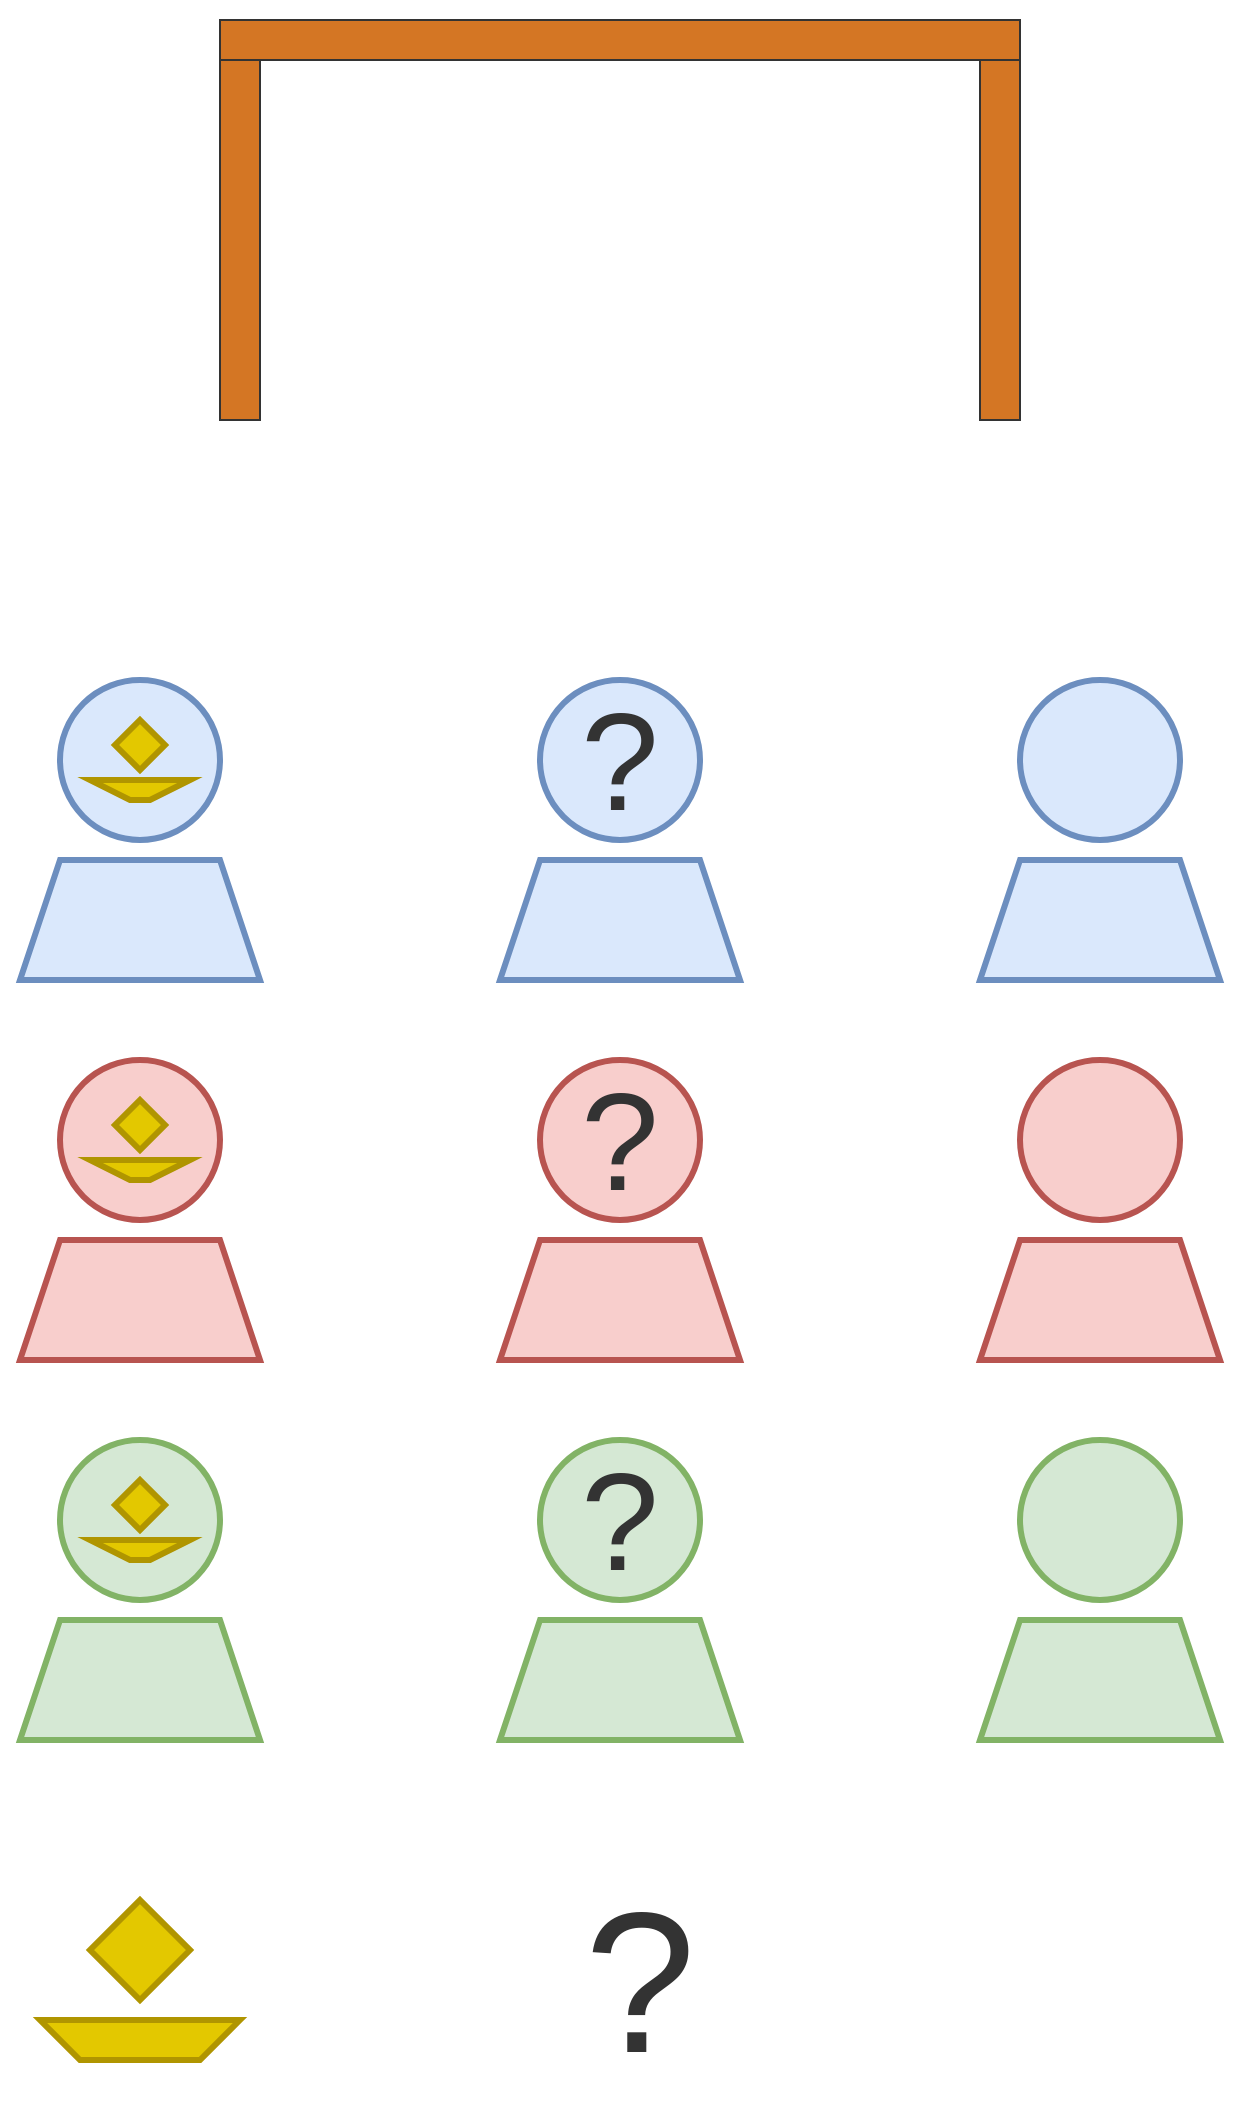 <mxfile version="21.6.5" type="device">
  <diagram id="i0sg6ke_h8_KiXw4AKYv" name="Page-1">
    <mxGraphModel dx="1199" dy="657" grid="1" gridSize="10" guides="1" tooltips="1" connect="1" arrows="1" fold="1" page="1" pageScale="1" pageWidth="850" pageHeight="1100" math="0" shadow="0">
      <root>
        <mxCell id="0" />
        <mxCell id="1" parent="0" />
        <mxCell id="l4NJMlYYz1FbbU-RkYQV-6" value="" style="group" parent="1" vertex="1" connectable="0">
          <mxGeometry x="190" y="40" width="420" height="220" as="geometry" />
        </mxCell>
        <mxCell id="l4NJMlYYz1FbbU-RkYQV-1" value="" style="rounded=0;whiteSpace=wrap;html=1;strokeColor=#333333;fillColor=#D47624;" parent="l4NJMlYYz1FbbU-RkYQV-6" vertex="1">
          <mxGeometry x="10" y="10" width="20" height="200" as="geometry" />
        </mxCell>
        <mxCell id="l4NJMlYYz1FbbU-RkYQV-4" value="" style="rounded=0;whiteSpace=wrap;html=1;strokeColor=#333333;fillColor=#D47624;" parent="l4NJMlYYz1FbbU-RkYQV-6" vertex="1">
          <mxGeometry x="390" y="10" width="20" height="200" as="geometry" />
        </mxCell>
        <mxCell id="l4NJMlYYz1FbbU-RkYQV-3" value="" style="rounded=0;whiteSpace=wrap;html=1;strokeColor=#333333;fillColor=#D47624;rotation=-90;" parent="l4NJMlYYz1FbbU-RkYQV-6" vertex="1">
          <mxGeometry x="200" y="-180" width="20" height="400" as="geometry" />
        </mxCell>
        <mxCell id="l4NJMlYYz1FbbU-RkYQV-5" value="" style="rounded=0;whiteSpace=wrap;html=1;strokeColor=none;fillColor=none;movable=0;resizable=0;rotatable=0;deletable=0;editable=0;connectable=0;" parent="l4NJMlYYz1FbbU-RkYQV-6" vertex="1">
          <mxGeometry width="420" height="220" as="geometry" />
        </mxCell>
        <mxCell id="l4NJMlYYz1FbbU-RkYQV-28" value="" style="group;aspect=fixed;" parent="1" vertex="1" connectable="0">
          <mxGeometry x="100" y="970" width="120" height="120" as="geometry" />
        </mxCell>
        <mxCell id="l4NJMlYYz1FbbU-RkYQV-19" value="" style="shape=trapezoid;perimeter=trapezoidPerimeter;whiteSpace=wrap;html=1;fixedSize=1;strokeColor=#B09500;strokeWidth=3;fillColor=#e3c800;size=20;rotation=-180;fontColor=#000000;" parent="l4NJMlYYz1FbbU-RkYQV-28" vertex="1">
          <mxGeometry x="10" y="80" width="100" height="20" as="geometry" />
        </mxCell>
        <mxCell id="l4NJMlYYz1FbbU-RkYQV-20" value="" style="rhombus;whiteSpace=wrap;html=1;strokeColor=#B09500;strokeWidth=3;fillColor=#e3c800;fontColor=#000000;" parent="l4NJMlYYz1FbbU-RkYQV-28" vertex="1">
          <mxGeometry x="35" y="20" width="50" height="50" as="geometry" />
        </mxCell>
        <mxCell id="l4NJMlYYz1FbbU-RkYQV-27" value="" style="rounded=0;whiteSpace=wrap;html=1;strokeColor=none;strokeWidth=3;fillColor=none;" parent="l4NJMlYYz1FbbU-RkYQV-28" vertex="1">
          <mxGeometry width="120" height="120" as="geometry" />
        </mxCell>
        <mxCell id="l4NJMlYYz1FbbU-RkYQV-49" value="" style="group;aspect=fixed;" parent="1" vertex="1" connectable="0">
          <mxGeometry x="350" y="970" width="120" height="120" as="geometry" />
        </mxCell>
        <mxCell id="l4NJMlYYz1FbbU-RkYQV-48" value="" style="rounded=0;whiteSpace=wrap;html=1;labelBorderColor=none;strokeColor=none;strokeWidth=3;fontSize=100;fontColor=#333333;fillColor=none;" parent="l4NJMlYYz1FbbU-RkYQV-49" vertex="1">
          <mxGeometry width="120" height="120" as="geometry" />
        </mxCell>
        <mxCell id="l4NJMlYYz1FbbU-RkYQV-34" value="?" style="text;html=1;strokeColor=none;fillColor=none;align=center;verticalAlign=middle;whiteSpace=wrap;rounded=0;strokeWidth=3;fontSize=100;fontColor=#333333;labelBorderColor=none;aspect=fixed;" parent="l4NJMlYYz1FbbU-RkYQV-49" vertex="1">
          <mxGeometry width="120" height="120" as="geometry" />
        </mxCell>
        <mxCell id="lQF-RG-9ZrUmooCmlBI4-11" value="" style="group" vertex="1" connectable="0" parent="1">
          <mxGeometry x="90" y="370" width="140" height="170" as="geometry" />
        </mxCell>
        <mxCell id="l4NJMlYYz1FbbU-RkYQV-7" value="" style="shape=trapezoid;perimeter=trapezoidPerimeter;whiteSpace=wrap;html=1;fixedSize=1;strokeColor=#6c8ebf;fillColor=#dae8fc;strokeWidth=3;size=20;" parent="lQF-RG-9ZrUmooCmlBI4-11" vertex="1">
          <mxGeometry x="10" y="100" width="120" height="60" as="geometry" />
        </mxCell>
        <mxCell id="l4NJMlYYz1FbbU-RkYQV-8" value="" style="ellipse;whiteSpace=wrap;html=1;aspect=fixed;strokeColor=#6c8ebf;strokeWidth=3;fillColor=#dae8fc;" parent="lQF-RG-9ZrUmooCmlBI4-11" vertex="1">
          <mxGeometry x="30" y="10" width="80" height="80" as="geometry" />
        </mxCell>
        <mxCell id="l4NJMlYYz1FbbU-RkYQV-35" value="" style="group;aspect=fixed;" parent="lQF-RG-9ZrUmooCmlBI4-11" vertex="1" connectable="0">
          <mxGeometry x="40" y="20" width="60" height="60" as="geometry" />
        </mxCell>
        <mxCell id="l4NJMlYYz1FbbU-RkYQV-36" value="" style="shape=trapezoid;perimeter=trapezoidPerimeter;whiteSpace=wrap;html=1;fixedSize=1;strokeColor=#B09500;strokeWidth=3;fillColor=#e3c800;size=20;rotation=-180;fontColor=#000000;" parent="l4NJMlYYz1FbbU-RkYQV-35" vertex="1">
          <mxGeometry x="5.0" y="40.0" width="50" height="10.0" as="geometry" />
        </mxCell>
        <mxCell id="l4NJMlYYz1FbbU-RkYQV-37" value="" style="rhombus;whiteSpace=wrap;html=1;strokeColor=#B09500;strokeWidth=3;fillColor=#e3c800;fontColor=#000000;" parent="l4NJMlYYz1FbbU-RkYQV-35" vertex="1">
          <mxGeometry x="17.5" y="10.0" width="25" height="25" as="geometry" />
        </mxCell>
        <mxCell id="l4NJMlYYz1FbbU-RkYQV-38" value="" style="rounded=0;whiteSpace=wrap;html=1;strokeColor=none;strokeWidth=3;fillColor=none;" parent="l4NJMlYYz1FbbU-RkYQV-35" vertex="1">
          <mxGeometry width="60" height="60" as="geometry" />
        </mxCell>
        <mxCell id="lQF-RG-9ZrUmooCmlBI4-2" value="" style="rounded=0;whiteSpace=wrap;html=1;strokeColor=none;fillColor=none;" vertex="1" parent="lQF-RG-9ZrUmooCmlBI4-11">
          <mxGeometry width="140" height="170" as="geometry" />
        </mxCell>
        <mxCell id="lQF-RG-9ZrUmooCmlBI4-12" value="" style="group" vertex="1" connectable="0" parent="1">
          <mxGeometry x="330" y="370" width="140" height="170" as="geometry" />
        </mxCell>
        <mxCell id="l4NJMlYYz1FbbU-RkYQV-9" value="" style="shape=trapezoid;perimeter=trapezoidPerimeter;whiteSpace=wrap;html=1;fixedSize=1;strokeColor=#6c8ebf;fillColor=#dae8fc;strokeWidth=3;size=20;" parent="lQF-RG-9ZrUmooCmlBI4-12" vertex="1">
          <mxGeometry x="10" y="100" width="120" height="60" as="geometry" />
        </mxCell>
        <mxCell id="l4NJMlYYz1FbbU-RkYQV-10" value="" style="ellipse;whiteSpace=wrap;html=1;aspect=fixed;strokeColor=#6c8ebf;strokeWidth=3;fillColor=#dae8fc;" parent="lQF-RG-9ZrUmooCmlBI4-12" vertex="1">
          <mxGeometry x="30" y="10" width="80" height="80" as="geometry" />
        </mxCell>
        <mxCell id="l4NJMlYYz1FbbU-RkYQV-50" value="" style="group;aspect=fixed;" parent="lQF-RG-9ZrUmooCmlBI4-12" vertex="1" connectable="0">
          <mxGeometry x="40" y="20" width="60" height="60" as="geometry" />
        </mxCell>
        <mxCell id="l4NJMlYYz1FbbU-RkYQV-51" value="" style="rounded=0;whiteSpace=wrap;html=1;labelBorderColor=none;strokeColor=none;strokeWidth=3;fontSize=100;fontColor=#333333;fillColor=none;" parent="l4NJMlYYz1FbbU-RkYQV-50" vertex="1">
          <mxGeometry width="60" height="60" as="geometry" />
        </mxCell>
        <mxCell id="l4NJMlYYz1FbbU-RkYQV-52" value="?" style="text;html=1;strokeColor=none;fillColor=none;align=center;verticalAlign=middle;whiteSpace=wrap;rounded=0;strokeWidth=3;fontSize=70;fontColor=#333333;labelBorderColor=none;aspect=fixed;" parent="l4NJMlYYz1FbbU-RkYQV-50" vertex="1">
          <mxGeometry width="60" height="60" as="geometry" />
        </mxCell>
        <mxCell id="lQF-RG-9ZrUmooCmlBI4-3" value="" style="rounded=0;whiteSpace=wrap;html=1;strokeColor=none;fillColor=none;" vertex="1" parent="lQF-RG-9ZrUmooCmlBI4-12">
          <mxGeometry width="140" height="170" as="geometry" />
        </mxCell>
        <mxCell id="lQF-RG-9ZrUmooCmlBI4-13" value="" style="group" vertex="1" connectable="0" parent="1">
          <mxGeometry x="570" y="370" width="140" height="170" as="geometry" />
        </mxCell>
        <mxCell id="l4NJMlYYz1FbbU-RkYQV-11" value="" style="shape=trapezoid;perimeter=trapezoidPerimeter;whiteSpace=wrap;html=1;fixedSize=1;strokeColor=#6c8ebf;fillColor=#dae8fc;strokeWidth=3;size=20;" parent="lQF-RG-9ZrUmooCmlBI4-13" vertex="1">
          <mxGeometry x="10" y="100" width="120" height="60" as="geometry" />
        </mxCell>
        <mxCell id="l4NJMlYYz1FbbU-RkYQV-12" value="" style="ellipse;whiteSpace=wrap;html=1;aspect=fixed;strokeColor=#6c8ebf;strokeWidth=3;fillColor=#dae8fc;" parent="lQF-RG-9ZrUmooCmlBI4-13" vertex="1">
          <mxGeometry x="30" y="10" width="80" height="80" as="geometry" />
        </mxCell>
        <mxCell id="lQF-RG-9ZrUmooCmlBI4-4" value="" style="rounded=0;whiteSpace=wrap;html=1;strokeColor=none;fillColor=none;" vertex="1" parent="lQF-RG-9ZrUmooCmlBI4-13">
          <mxGeometry width="140" height="170" as="geometry" />
        </mxCell>
        <mxCell id="lQF-RG-9ZrUmooCmlBI4-14" value="" style="group" vertex="1" connectable="0" parent="1">
          <mxGeometry x="90" y="560" width="140" height="170" as="geometry" />
        </mxCell>
        <mxCell id="l4NJMlYYz1FbbU-RkYQV-13" value="" style="shape=trapezoid;perimeter=trapezoidPerimeter;whiteSpace=wrap;html=1;fixedSize=1;strokeColor=#b85450;fillColor=#f8cecc;strokeWidth=3;size=20;" parent="lQF-RG-9ZrUmooCmlBI4-14" vertex="1">
          <mxGeometry x="10" y="100" width="120" height="60" as="geometry" />
        </mxCell>
        <mxCell id="l4NJMlYYz1FbbU-RkYQV-14" value="" style="ellipse;whiteSpace=wrap;html=1;aspect=fixed;strokeColor=#b85450;strokeWidth=3;fillColor=#f8cecc;" parent="lQF-RG-9ZrUmooCmlBI4-14" vertex="1">
          <mxGeometry x="30" y="10" width="80" height="80" as="geometry" />
        </mxCell>
        <mxCell id="l4NJMlYYz1FbbU-RkYQV-39" value="" style="group;aspect=fixed;" parent="lQF-RG-9ZrUmooCmlBI4-14" vertex="1" connectable="0">
          <mxGeometry x="40" y="20" width="60" height="60" as="geometry" />
        </mxCell>
        <mxCell id="l4NJMlYYz1FbbU-RkYQV-40" value="" style="shape=trapezoid;perimeter=trapezoidPerimeter;whiteSpace=wrap;html=1;fixedSize=1;strokeColor=#B09500;strokeWidth=3;fillColor=#e3c800;size=20;rotation=-180;fontColor=#000000;" parent="l4NJMlYYz1FbbU-RkYQV-39" vertex="1">
          <mxGeometry x="5.0" y="40.0" width="50" height="10.0" as="geometry" />
        </mxCell>
        <mxCell id="l4NJMlYYz1FbbU-RkYQV-41" value="" style="rhombus;whiteSpace=wrap;html=1;strokeColor=#B09500;strokeWidth=3;fillColor=#e3c800;fontColor=#000000;" parent="l4NJMlYYz1FbbU-RkYQV-39" vertex="1">
          <mxGeometry x="17.5" y="10.0" width="25" height="25" as="geometry" />
        </mxCell>
        <mxCell id="l4NJMlYYz1FbbU-RkYQV-42" value="" style="rounded=0;whiteSpace=wrap;html=1;strokeColor=none;strokeWidth=3;fillColor=none;" parent="l4NJMlYYz1FbbU-RkYQV-39" vertex="1">
          <mxGeometry width="60" height="60" as="geometry" />
        </mxCell>
        <mxCell id="lQF-RG-9ZrUmooCmlBI4-5" value="" style="rounded=0;whiteSpace=wrap;html=1;strokeColor=none;fillColor=none;" vertex="1" parent="lQF-RG-9ZrUmooCmlBI4-14">
          <mxGeometry width="140" height="170" as="geometry" />
        </mxCell>
        <mxCell id="lQF-RG-9ZrUmooCmlBI4-15" value="" style="group" vertex="1" connectable="0" parent="1">
          <mxGeometry x="330" y="560" width="140" height="170" as="geometry" />
        </mxCell>
        <mxCell id="l4NJMlYYz1FbbU-RkYQV-15" value="" style="shape=trapezoid;perimeter=trapezoidPerimeter;whiteSpace=wrap;html=1;fixedSize=1;strokeColor=#b85450;fillColor=#f8cecc;strokeWidth=3;size=20;" parent="lQF-RG-9ZrUmooCmlBI4-15" vertex="1">
          <mxGeometry x="10" y="100" width="120" height="60" as="geometry" />
        </mxCell>
        <mxCell id="l4NJMlYYz1FbbU-RkYQV-16" value="" style="ellipse;whiteSpace=wrap;html=1;aspect=fixed;strokeColor=#b85450;strokeWidth=3;fillColor=#f8cecc;" parent="lQF-RG-9ZrUmooCmlBI4-15" vertex="1">
          <mxGeometry x="30" y="10" width="80" height="80" as="geometry" />
        </mxCell>
        <mxCell id="l4NJMlYYz1FbbU-RkYQV-53" value="" style="group;aspect=fixed;" parent="lQF-RG-9ZrUmooCmlBI4-15" vertex="1" connectable="0">
          <mxGeometry x="40" y="20" width="60" height="60" as="geometry" />
        </mxCell>
        <mxCell id="l4NJMlYYz1FbbU-RkYQV-54" value="" style="rounded=0;whiteSpace=wrap;html=1;labelBorderColor=none;strokeColor=none;strokeWidth=3;fontSize=100;fontColor=#333333;fillColor=none;" parent="l4NJMlYYz1FbbU-RkYQV-53" vertex="1">
          <mxGeometry width="60" height="60" as="geometry" />
        </mxCell>
        <mxCell id="l4NJMlYYz1FbbU-RkYQV-55" value="?" style="text;html=1;strokeColor=none;fillColor=none;align=center;verticalAlign=middle;whiteSpace=wrap;rounded=0;strokeWidth=3;fontSize=70;fontColor=#333333;labelBorderColor=none;aspect=fixed;" parent="l4NJMlYYz1FbbU-RkYQV-53" vertex="1">
          <mxGeometry width="60" height="60" as="geometry" />
        </mxCell>
        <mxCell id="lQF-RG-9ZrUmooCmlBI4-6" value="" style="rounded=0;whiteSpace=wrap;html=1;strokeColor=none;fillColor=none;" vertex="1" parent="lQF-RG-9ZrUmooCmlBI4-15">
          <mxGeometry width="140" height="170" as="geometry" />
        </mxCell>
        <mxCell id="lQF-RG-9ZrUmooCmlBI4-16" value="" style="group" vertex="1" connectable="0" parent="1">
          <mxGeometry x="570" y="560" width="140" height="170" as="geometry" />
        </mxCell>
        <mxCell id="l4NJMlYYz1FbbU-RkYQV-17" value="" style="shape=trapezoid;perimeter=trapezoidPerimeter;whiteSpace=wrap;html=1;fixedSize=1;strokeColor=#b85450;fillColor=#f8cecc;strokeWidth=3;size=20;" parent="lQF-RG-9ZrUmooCmlBI4-16" vertex="1">
          <mxGeometry x="10" y="100" width="120" height="60" as="geometry" />
        </mxCell>
        <mxCell id="l4NJMlYYz1FbbU-RkYQV-18" value="" style="ellipse;whiteSpace=wrap;html=1;aspect=fixed;strokeColor=#b85450;strokeWidth=3;fillColor=#f8cecc;" parent="lQF-RG-9ZrUmooCmlBI4-16" vertex="1">
          <mxGeometry x="30" y="10" width="80" height="80" as="geometry" />
        </mxCell>
        <mxCell id="lQF-RG-9ZrUmooCmlBI4-7" value="" style="rounded=0;whiteSpace=wrap;html=1;strokeColor=none;fillColor=none;" vertex="1" parent="lQF-RG-9ZrUmooCmlBI4-16">
          <mxGeometry width="140" height="170" as="geometry" />
        </mxCell>
        <mxCell id="lQF-RG-9ZrUmooCmlBI4-17" value="" style="group" vertex="1" connectable="0" parent="1">
          <mxGeometry x="90" y="750" width="140" height="170" as="geometry" />
        </mxCell>
        <mxCell id="l4NJMlYYz1FbbU-RkYQV-21" value="" style="shape=trapezoid;perimeter=trapezoidPerimeter;whiteSpace=wrap;html=1;fixedSize=1;strokeColor=#82b366;fillColor=#d5e8d4;strokeWidth=3;size=20;" parent="lQF-RG-9ZrUmooCmlBI4-17" vertex="1">
          <mxGeometry x="10" y="100" width="120" height="60" as="geometry" />
        </mxCell>
        <mxCell id="l4NJMlYYz1FbbU-RkYQV-22" value="" style="ellipse;whiteSpace=wrap;html=1;aspect=fixed;strokeColor=#82b366;strokeWidth=3;fillColor=#d5e8d4;" parent="lQF-RG-9ZrUmooCmlBI4-17" vertex="1">
          <mxGeometry x="30" y="10" width="80" height="80" as="geometry" />
        </mxCell>
        <mxCell id="l4NJMlYYz1FbbU-RkYQV-43" value="" style="group;aspect=fixed;" parent="lQF-RG-9ZrUmooCmlBI4-17" vertex="1" connectable="0">
          <mxGeometry x="40" y="20" width="60" height="60" as="geometry" />
        </mxCell>
        <mxCell id="l4NJMlYYz1FbbU-RkYQV-44" value="" style="shape=trapezoid;perimeter=trapezoidPerimeter;whiteSpace=wrap;html=1;fixedSize=1;strokeColor=#B09500;strokeWidth=3;fillColor=#e3c800;size=20;rotation=-180;fontColor=#000000;" parent="l4NJMlYYz1FbbU-RkYQV-43" vertex="1">
          <mxGeometry x="5.0" y="40.0" width="50" height="10.0" as="geometry" />
        </mxCell>
        <mxCell id="l4NJMlYYz1FbbU-RkYQV-45" value="" style="rhombus;whiteSpace=wrap;html=1;strokeColor=#B09500;strokeWidth=3;fillColor=#e3c800;fontColor=#000000;" parent="l4NJMlYYz1FbbU-RkYQV-43" vertex="1">
          <mxGeometry x="17.5" y="10.0" width="25" height="25" as="geometry" />
        </mxCell>
        <mxCell id="l4NJMlYYz1FbbU-RkYQV-46" value="" style="rounded=0;whiteSpace=wrap;html=1;strokeColor=none;strokeWidth=3;fillColor=none;" parent="l4NJMlYYz1FbbU-RkYQV-43" vertex="1">
          <mxGeometry width="60" height="60" as="geometry" />
        </mxCell>
        <mxCell id="lQF-RG-9ZrUmooCmlBI4-8" value="" style="rounded=0;whiteSpace=wrap;html=1;strokeColor=none;fillColor=none;" vertex="1" parent="lQF-RG-9ZrUmooCmlBI4-17">
          <mxGeometry width="140" height="170" as="geometry" />
        </mxCell>
        <mxCell id="lQF-RG-9ZrUmooCmlBI4-18" value="" style="group" vertex="1" connectable="0" parent="1">
          <mxGeometry x="330" y="750" width="140" height="170" as="geometry" />
        </mxCell>
        <mxCell id="l4NJMlYYz1FbbU-RkYQV-23" value="" style="shape=trapezoid;perimeter=trapezoidPerimeter;whiteSpace=wrap;html=1;fixedSize=1;strokeColor=#82b366;fillColor=#d5e8d4;strokeWidth=3;size=20;" parent="lQF-RG-9ZrUmooCmlBI4-18" vertex="1">
          <mxGeometry x="10" y="100" width="120" height="60" as="geometry" />
        </mxCell>
        <mxCell id="l4NJMlYYz1FbbU-RkYQV-24" value="" style="ellipse;whiteSpace=wrap;html=1;aspect=fixed;strokeColor=#82b366;strokeWidth=3;fillColor=#d5e8d4;" parent="lQF-RG-9ZrUmooCmlBI4-18" vertex="1">
          <mxGeometry x="30" y="10" width="80" height="80" as="geometry" />
        </mxCell>
        <mxCell id="l4NJMlYYz1FbbU-RkYQV-56" value="" style="group;aspect=fixed;" parent="lQF-RG-9ZrUmooCmlBI4-18" vertex="1" connectable="0">
          <mxGeometry x="40" y="20" width="60" height="60" as="geometry" />
        </mxCell>
        <mxCell id="l4NJMlYYz1FbbU-RkYQV-57" value="" style="rounded=0;whiteSpace=wrap;html=1;labelBorderColor=none;strokeColor=none;strokeWidth=3;fontSize=100;fontColor=#333333;fillColor=none;" parent="l4NJMlYYz1FbbU-RkYQV-56" vertex="1">
          <mxGeometry width="60" height="60" as="geometry" />
        </mxCell>
        <mxCell id="l4NJMlYYz1FbbU-RkYQV-58" value="?" style="text;html=1;strokeColor=none;fillColor=none;align=center;verticalAlign=middle;whiteSpace=wrap;rounded=0;strokeWidth=3;fontSize=70;fontColor=#333333;labelBorderColor=none;aspect=fixed;" parent="l4NJMlYYz1FbbU-RkYQV-56" vertex="1">
          <mxGeometry width="60" height="60" as="geometry" />
        </mxCell>
        <mxCell id="lQF-RG-9ZrUmooCmlBI4-9" value="" style="rounded=0;whiteSpace=wrap;html=1;strokeColor=none;fillColor=none;" vertex="1" parent="lQF-RG-9ZrUmooCmlBI4-18">
          <mxGeometry width="140" height="170" as="geometry" />
        </mxCell>
        <mxCell id="lQF-RG-9ZrUmooCmlBI4-19" value="" style="group" vertex="1" connectable="0" parent="1">
          <mxGeometry x="570" y="750" width="140" height="170" as="geometry" />
        </mxCell>
        <mxCell id="l4NJMlYYz1FbbU-RkYQV-25" value="" style="shape=trapezoid;perimeter=trapezoidPerimeter;whiteSpace=wrap;html=1;fixedSize=1;strokeColor=#82b366;fillColor=#d5e8d4;strokeWidth=3;size=20;" parent="lQF-RG-9ZrUmooCmlBI4-19" vertex="1">
          <mxGeometry x="10" y="100" width="120" height="60" as="geometry" />
        </mxCell>
        <mxCell id="l4NJMlYYz1FbbU-RkYQV-26" value="" style="ellipse;whiteSpace=wrap;html=1;aspect=fixed;strokeColor=#82b366;strokeWidth=3;fillColor=#d5e8d4;" parent="lQF-RG-9ZrUmooCmlBI4-19" vertex="1">
          <mxGeometry x="30" y="10" width="80" height="80" as="geometry" />
        </mxCell>
        <mxCell id="lQF-RG-9ZrUmooCmlBI4-10" value="" style="rounded=0;whiteSpace=wrap;html=1;strokeColor=none;fillColor=none;" vertex="1" parent="lQF-RG-9ZrUmooCmlBI4-19">
          <mxGeometry width="140" height="170" as="geometry" />
        </mxCell>
      </root>
    </mxGraphModel>
  </diagram>
</mxfile>
